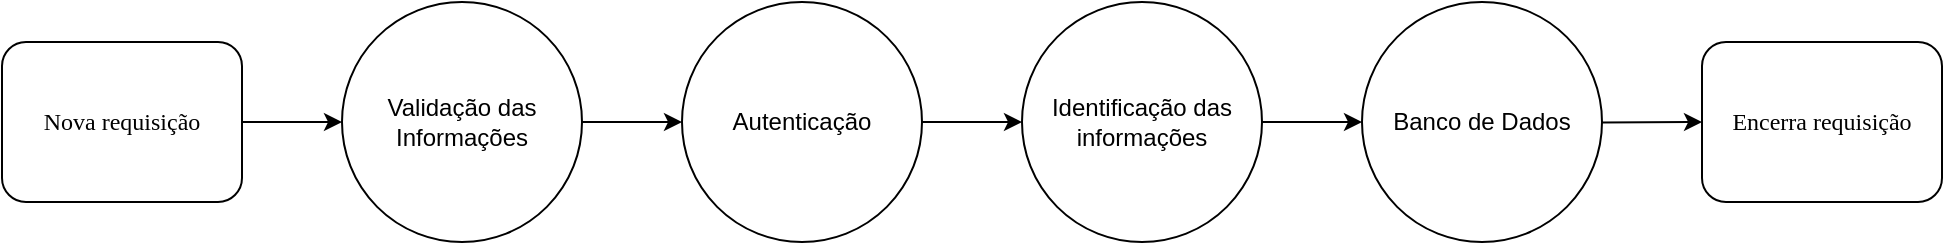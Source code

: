 <mxfile version="10.6.6" type="device"><diagram name="Geral" id="8ce9d11a-91a2-4d17-14d8-a56ed91bf033"><mxGraphModel dx="1640" dy="1767" grid="1" gridSize="10" guides="1" tooltips="1" connect="1" arrows="1" fold="1" page="1" pageScale="1" pageWidth="1169" pageHeight="827" background="#ffffff" math="0" shadow="0"><root><mxCell id="0"/><mxCell id="1" parent="0"/><mxCell id="ypXAmVg6PKUF7vityw1Z-114" value="" style="edgeStyle=none;rounded=0;orthogonalLoop=1;jettySize=auto;html=1;endArrow=classic;endFill=1;strokeColor=#000000;" edge="1" parent="1" source="ypXAmVg6PKUF7vityw1Z-110" target="ypXAmVg6PKUF7vityw1Z-111"><mxGeometry relative="1" as="geometry"/></mxCell><mxCell id="ypXAmVg6PKUF7vityw1Z-110" value="Validação das Informações" style="ellipse;whiteSpace=wrap;html=1;aspect=fixed;" vertex="1" parent="1"><mxGeometry x="269" y="-520" width="120" height="120" as="geometry"/></mxCell><mxCell id="ypXAmVg6PKUF7vityw1Z-123" value="" style="edgeStyle=none;rounded=0;orthogonalLoop=1;jettySize=auto;html=1;endArrow=classic;endFill=1;strokeColor=#000000;" edge="1" parent="1" source="ypXAmVg6PKUF7vityw1Z-111" target="ypXAmVg6PKUF7vityw1Z-121"><mxGeometry relative="1" as="geometry"/></mxCell><mxCell id="ypXAmVg6PKUF7vityw1Z-111" value="Autenticação" style="ellipse;whiteSpace=wrap;html=1;aspect=fixed;" vertex="1" parent="1"><mxGeometry x="439" y="-520" width="120" height="120" as="geometry"/></mxCell><mxCell id="ypXAmVg6PKUF7vityw1Z-125" value="" style="edgeStyle=none;rounded=0;orthogonalLoop=1;jettySize=auto;html=1;endArrow=classic;endFill=1;strokeColor=#000000;" edge="1" parent="1" source="ypXAmVg6PKUF7vityw1Z-121" target="ypXAmVg6PKUF7vityw1Z-124"><mxGeometry relative="1" as="geometry"/></mxCell><mxCell id="ypXAmVg6PKUF7vityw1Z-121" value="Identificação das informações" style="ellipse;whiteSpace=wrap;html=1;aspect=fixed;" vertex="1" parent="1"><mxGeometry x="609" y="-520" width="120" height="120" as="geometry"/></mxCell><mxCell id="ypXAmVg6PKUF7vityw1Z-137" value="" style="edgeStyle=none;rounded=0;orthogonalLoop=1;jettySize=auto;html=1;endArrow=classic;endFill=1;strokeColor=#000000;" edge="1" parent="1" source="ypXAmVg6PKUF7vityw1Z-124" target="ypXAmVg6PKUF7vityw1Z-136"><mxGeometry relative="1" as="geometry"/></mxCell><mxCell id="ypXAmVg6PKUF7vityw1Z-124" value="Banco de Dados" style="ellipse;whiteSpace=wrap;html=1;aspect=fixed;" vertex="1" parent="1"><mxGeometry x="779" y="-520" width="120" height="120" as="geometry"/></mxCell><mxCell id="ypXAmVg6PKUF7vityw1Z-135" value="" style="edgeStyle=none;rounded=0;orthogonalLoop=1;jettySize=auto;html=1;endArrow=classic;endFill=1;strokeColor=#000000;" edge="1" parent="1" source="ypXAmVg6PKUF7vityw1Z-126" target="ypXAmVg6PKUF7vityw1Z-110"><mxGeometry relative="1" as="geometry"/></mxCell><mxCell id="ypXAmVg6PKUF7vityw1Z-126" value="Nova requisição&lt;br&gt;" style="rounded=1;whiteSpace=wrap;html=1;shadow=0;labelBackgroundColor=none;strokeColor=#000000;strokeWidth=1;fillColor=#ffffff;fontFamily=Verdana;fontSize=12;fontColor=#000000;align=center;" vertex="1" parent="1"><mxGeometry x="99" y="-500" width="120" height="80" as="geometry"/></mxCell><mxCell id="ypXAmVg6PKUF7vityw1Z-136" value="Encerra requisição&lt;br&gt;" style="rounded=1;whiteSpace=wrap;html=1;shadow=0;labelBackgroundColor=none;strokeColor=#000000;strokeWidth=1;fillColor=#ffffff;fontFamily=Verdana;fontSize=12;fontColor=#000000;align=center;" vertex="1" parent="1"><mxGeometry x="949" y="-500" width="120" height="80" as="geometry"/></mxCell></root></mxGraphModel></diagram><diagram id="WIVnqsNmnTiKNctB-GhS" name="Validação"><mxGraphModel dx="1394" dy="2453" grid="1" gridSize="10" guides="1" tooltips="1" connect="1" arrows="1" fold="1" page="1" pageScale="1" pageWidth="1169" pageHeight="827" math="0" shadow="0"><root><mxCell id="oc_KiaxmXY5UpFujMkgv-0"/><mxCell id="oc_KiaxmXY5UpFujMkgv-1" parent="oc_KiaxmXY5UpFujMkgv-0"/><mxCell id="OoMRnQWUQsI5kASB44um-0" value="" style="edgeStyle=none;rounded=0;orthogonalLoop=1;jettySize=auto;html=1;endArrow=classic;endFill=1;strokeColor=#000000;" edge="1" parent="oc_KiaxmXY5UpFujMkgv-1" source="OoMRnQWUQsI5kASB44um-1" target="OoMRnQWUQsI5kASB44um-3"><mxGeometry relative="1" as="geometry"/></mxCell><mxCell id="OoMRnQWUQsI5kASB44um-1" value="Validação das Informações" style="ellipse;whiteSpace=wrap;html=1;aspect=fixed;" vertex="1" parent="oc_KiaxmXY5UpFujMkgv-1"><mxGeometry x="75" y="-1544.5" width="120" height="120" as="geometry"/></mxCell><mxCell id="OoMRnQWUQsI5kASB44um-2" value="" style="edgeStyle=none;rounded=0;orthogonalLoop=1;jettySize=auto;html=1;endArrow=classic;endFill=1;strokeColor=#000000;" edge="1" parent="oc_KiaxmXY5UpFujMkgv-1" source="OoMRnQWUQsI5kASB44um-3" target="OoMRnQWUQsI5kASB44um-6"><mxGeometry relative="1" as="geometry"/></mxCell><mxCell id="OoMRnQWUQsI5kASB44um-3" value="&lt;font face=&quot;Verdana&quot;&gt;Algum comando foi enviado?&lt;/font&gt;&lt;br&gt;" style="rhombus;whiteSpace=wrap;html=1;" vertex="1" parent="oc_KiaxmXY5UpFujMkgv-1"><mxGeometry x="245" y="-1529.5" width="160" height="90" as="geometry"/></mxCell><mxCell id="OoMRnQWUQsI5kASB44um-4" value="" style="edgeStyle=none;rounded=0;orthogonalLoop=1;jettySize=auto;html=1;endArrow=classic;endFill=1;strokeColor=#000000;" edge="1" parent="oc_KiaxmXY5UpFujMkgv-1" source="OoMRnQWUQsI5kASB44um-6" target="OoMRnQWUQsI5kASB44um-7"><mxGeometry relative="1" as="geometry"/></mxCell><mxCell id="OoMRnQWUQsI5kASB44um-5" value="" style="edgeStyle=none;rounded=0;orthogonalLoop=1;jettySize=auto;html=1;endArrow=classic;endFill=1;strokeColor=#000000;" edge="1" parent="oc_KiaxmXY5UpFujMkgv-1" source="OoMRnQWUQsI5kASB44um-6" target="OoMRnQWUQsI5kASB44um-13"><mxGeometry relative="1" as="geometry"/></mxCell><mxCell id="OoMRnQWUQsI5kASB44um-6" value="&lt;font face=&quot;Verdana&quot;&gt;É um comando&lt;br&gt;válido?&lt;/font&gt;&lt;br&gt;" style="rhombus;whiteSpace=wrap;html=1;" vertex="1" parent="oc_KiaxmXY5UpFujMkgv-1"><mxGeometry x="455" y="-1529.5" width="160" height="90" as="geometry"/></mxCell><mxCell id="OoMRnQWUQsI5kASB44um-7" value="Encerra requisição&lt;br&gt;" style="rounded=1;whiteSpace=wrap;html=1;shadow=0;labelBackgroundColor=none;strokeColor=#000000;strokeWidth=1;fillColor=#ffffff;fontFamily=Verdana;fontSize=12;fontColor=#000000;align=center;" vertex="1" parent="oc_KiaxmXY5UpFujMkgv-1"><mxGeometry x="475" y="-1400" width="120" height="80" as="geometry"/></mxCell><mxCell id="OoMRnQWUQsI5kASB44um-8" value="Autenticação" style="ellipse;whiteSpace=wrap;html=1;aspect=fixed;" vertex="1" parent="oc_KiaxmXY5UpFujMkgv-1"><mxGeometry x="885" y="-1544.5" width="120" height="120" as="geometry"/></mxCell><mxCell id="OoMRnQWUQsI5kASB44um-9" value="&lt;font face=&quot;Verdana&quot;&gt;não&lt;/font&gt;" style="text;html=1;resizable=0;points=[];autosize=1;align=left;verticalAlign=top;spacingTop=-4;" vertex="1" parent="oc_KiaxmXY5UpFujMkgv-1"><mxGeometry x="545" y="-1434.5" width="40" height="20" as="geometry"/></mxCell><mxCell id="OoMRnQWUQsI5kASB44um-10" value="&lt;font face=&quot;Verdana&quot;&gt;sim&lt;/font&gt;" style="text;html=1;resizable=0;points=[];autosize=1;align=left;verticalAlign=top;spacingTop=-4;" vertex="1" parent="oc_KiaxmXY5UpFujMkgv-1"><mxGeometry x="615" y="-1504.5" width="40" height="20" as="geometry"/></mxCell><mxCell id="OoMRnQWUQsI5kASB44um-11" value="" style="edgeStyle=none;rounded=0;orthogonalLoop=1;jettySize=auto;html=1;endArrow=classic;endFill=1;strokeColor=#000000;" edge="1" parent="oc_KiaxmXY5UpFujMkgv-1" source="OoMRnQWUQsI5kASB44um-13" target="OoMRnQWUQsI5kASB44um-8"><mxGeometry relative="1" as="geometry"/></mxCell><mxCell id="OoMRnQWUQsI5kASB44um-12" style="edgeStyle=none;rounded=0;orthogonalLoop=1;jettySize=auto;html=1;exitX=0.5;exitY=1;exitDx=0;exitDy=0;entryX=1;entryY=0.5;entryDx=0;entryDy=0;endArrow=classic;endFill=1;strokeColor=#000000;" edge="1" parent="oc_KiaxmXY5UpFujMkgv-1" source="OoMRnQWUQsI5kASB44um-13" target="OoMRnQWUQsI5kASB44um-7"><mxGeometry relative="1" as="geometry"><Array as="points"><mxPoint x="746" y="-1359.5"/></Array></mxGeometry></mxCell><mxCell id="OoMRnQWUQsI5kASB44um-13" value="&lt;font face=&quot;Verdana&quot;&gt;Alguma informação&lt;br&gt;&amp;nbsp;foi enviada?&lt;/font&gt;&lt;br&gt;" style="rhombus;whiteSpace=wrap;html=1;" vertex="1" parent="oc_KiaxmXY5UpFujMkgv-1"><mxGeometry x="665" y="-1529.5" width="160" height="90" as="geometry"/></mxCell><mxCell id="OoMRnQWUQsI5kASB44um-14" value="&lt;font face=&quot;Verdana&quot;&gt;sim&lt;/font&gt;" style="text;html=1;resizable=0;points=[];autosize=1;align=left;verticalAlign=top;spacingTop=-4;" vertex="1" parent="oc_KiaxmXY5UpFujMkgv-1"><mxGeometry x="825" y="-1504.5" width="40" height="20" as="geometry"/></mxCell><mxCell id="OoMRnQWUQsI5kASB44um-15" value="&lt;font face=&quot;Verdana&quot;&gt;não&lt;/font&gt;" style="text;html=1;resizable=0;points=[];autosize=1;align=left;verticalAlign=top;spacingTop=-4;" vertex="1" parent="oc_KiaxmXY5UpFujMkgv-1"><mxGeometry x="755" y="-1434.5" width="40" height="20" as="geometry"/></mxCell></root></mxGraphModel></diagram><diagram id="FGzUvw4dA5WbgHWb3cND" name="Autenticação"><mxGraphModel dx="1394" dy="1626" grid="1" gridSize="10" guides="1" tooltips="1" connect="1" arrows="1" fold="1" page="1" pageScale="1" pageWidth="1169" pageHeight="827" math="0" shadow="0"><root><mxCell id="j8kSE9FUOW11glA11n07-0"/><mxCell id="j8kSE9FUOW11glA11n07-1" parent="j8kSE9FUOW11glA11n07-0"/><mxCell id="dl1ACcGQO742FjC6ywiL-0" value="" style="edgeStyle=none;rounded=0;orthogonalLoop=1;jettySize=auto;html=1;endArrow=classic;endFill=1;strokeColor=#000000;" edge="1" parent="j8kSE9FUOW11glA11n07-1" source="dl1ACcGQO742FjC6ywiL-1" target="dl1ACcGQO742FjC6ywiL-3"><mxGeometry relative="1" as="geometry"/></mxCell><mxCell id="dl1ACcGQO742FjC6ywiL-1" value="Autenticação" style="ellipse;whiteSpace=wrap;html=1;aspect=fixed;" vertex="1" parent="j8kSE9FUOW11glA11n07-1"><mxGeometry x="70" y="-760" width="120" height="120" as="geometry"/></mxCell><mxCell id="dl1ACcGQO742FjC6ywiL-2" value="" style="edgeStyle=none;rounded=0;orthogonalLoop=1;jettySize=auto;html=1;endArrow=classic;endFill=1;strokeColor=#000000;" edge="1" parent="j8kSE9FUOW11glA11n07-1" source="dl1ACcGQO742FjC6ywiL-3" target="dl1ACcGQO742FjC6ywiL-6"><mxGeometry relative="1" as="geometry"/></mxCell><mxCell id="dl1ACcGQO742FjC6ywiL-3" value="&lt;font face=&quot;Verdana&quot;&gt;Verificação de token&lt;/font&gt;" style="rounded=0;whiteSpace=wrap;html=1;" vertex="1" parent="j8kSE9FUOW11glA11n07-1"><mxGeometry x="250" y="-730" width="120" height="60" as="geometry"/></mxCell><mxCell id="dl1ACcGQO742FjC6ywiL-4" value="" style="edgeStyle=none;rounded=0;orthogonalLoop=1;jettySize=auto;html=1;endArrow=classic;endFill=1;strokeColor=#000000;" edge="1" parent="j8kSE9FUOW11glA11n07-1" source="dl1ACcGQO742FjC6ywiL-6" target="dl1ACcGQO742FjC6ywiL-7"><mxGeometry relative="1" as="geometry"/></mxCell><mxCell id="dl1ACcGQO742FjC6ywiL-5" value="" style="edgeStyle=none;rounded=0;orthogonalLoop=1;jettySize=auto;html=1;endArrow=classic;endFill=1;strokeColor=#000000;" edge="1" parent="j8kSE9FUOW11glA11n07-1" source="dl1ACcGQO742FjC6ywiL-6" target="dl1ACcGQO742FjC6ywiL-13"><mxGeometry relative="1" as="geometry"/></mxCell><mxCell id="dl1ACcGQO742FjC6ywiL-6" value="&lt;font face=&quot;Verdana&quot;&gt;O token é válido?&lt;/font&gt;&lt;br&gt;" style="rhombus;whiteSpace=wrap;html=1;" vertex="1" parent="j8kSE9FUOW11glA11n07-1"><mxGeometry x="430" y="-745" width="160" height="90" as="geometry"/></mxCell><mxCell id="dl1ACcGQO742FjC6ywiL-7" value="Encerra requisição&lt;br&gt;" style="rounded=1;whiteSpace=wrap;html=1;shadow=0;labelBackgroundColor=none;strokeColor=#000000;strokeWidth=1;fillColor=#ffffff;fontFamily=Verdana;fontSize=12;fontColor=#000000;align=center;" vertex="1" parent="j8kSE9FUOW11glA11n07-1"><mxGeometry x="450" y="-610" width="120" height="80" as="geometry"/></mxCell><mxCell id="dl1ACcGQO742FjC6ywiL-8" value="Identificação das informações" style="ellipse;whiteSpace=wrap;html=1;aspect=fixed;" vertex="1" parent="j8kSE9FUOW11glA11n07-1"><mxGeometry x="870" y="-760" width="120" height="120" as="geometry"/></mxCell><mxCell id="dl1ACcGQO742FjC6ywiL-9" value="&lt;font face=&quot;Verdana&quot;&gt;não&lt;/font&gt;" style="text;html=1;resizable=0;points=[];autosize=1;align=left;verticalAlign=top;spacingTop=-4;" vertex="1" parent="j8kSE9FUOW11glA11n07-1"><mxGeometry x="519.5" y="-650" width="40" height="20" as="geometry"/></mxCell><mxCell id="dl1ACcGQO742FjC6ywiL-10" value="&lt;font face=&quot;Verdana&quot;&gt;sim&lt;/font&gt;" style="text;html=1;resizable=0;points=[];autosize=1;align=left;verticalAlign=top;spacingTop=-4;" vertex="1" parent="j8kSE9FUOW11glA11n07-1"><mxGeometry x="590" y="-720" width="40" height="20" as="geometry"/></mxCell><mxCell id="dl1ACcGQO742FjC6ywiL-11" style="edgeStyle=none;rounded=0;orthogonalLoop=1;jettySize=auto;html=1;exitX=0.5;exitY=1;exitDx=0;exitDy=0;entryX=1;entryY=0.5;entryDx=0;entryDy=0;endArrow=classic;endFill=1;strokeColor=#000000;" edge="1" parent="j8kSE9FUOW11glA11n07-1" source="dl1ACcGQO742FjC6ywiL-13" target="dl1ACcGQO742FjC6ywiL-7"><mxGeometry relative="1" as="geometry"><Array as="points"><mxPoint x="730" y="-570"/></Array></mxGeometry></mxCell><mxCell id="dl1ACcGQO742FjC6ywiL-12" value="" style="edgeStyle=none;rounded=0;orthogonalLoop=1;jettySize=auto;html=1;endArrow=classic;endFill=1;strokeColor=#000000;" edge="1" parent="j8kSE9FUOW11glA11n07-1" source="dl1ACcGQO742FjC6ywiL-13" target="dl1ACcGQO742FjC6ywiL-8"><mxGeometry relative="1" as="geometry"/></mxCell><mxCell id="dl1ACcGQO742FjC6ywiL-13" value="&lt;font face=&quot;Verdana&quot;&gt;Atingiu o limite&lt;br&gt;&amp;nbsp;de envios?&lt;/font&gt;&lt;br&gt;" style="rhombus;whiteSpace=wrap;html=1;" vertex="1" parent="j8kSE9FUOW11glA11n07-1"><mxGeometry x="650" y="-745" width="160" height="90" as="geometry"/></mxCell><mxCell id="dl1ACcGQO742FjC6ywiL-14" value="&lt;font face=&quot;Verdana&quot;&gt;sim&lt;/font&gt;" style="text;html=1;resizable=0;points=[];autosize=1;align=left;verticalAlign=top;spacingTop=-4;" vertex="1" parent="j8kSE9FUOW11glA11n07-1"><mxGeometry x="740" y="-650" width="40" height="20" as="geometry"/></mxCell><mxCell id="dl1ACcGQO742FjC6ywiL-15" value="&lt;font face=&quot;Verdana&quot;&gt;não&lt;/font&gt;" style="text;html=1;resizable=0;points=[];autosize=1;align=left;verticalAlign=top;spacingTop=-4;" vertex="1" parent="j8kSE9FUOW11glA11n07-1"><mxGeometry x="810" y="-720" width="40" height="20" as="geometry"/></mxCell></root></mxGraphModel></diagram><diagram id="LoLE-poSyrJ2MKkdmrNi" name="Identificação"><mxGraphModel dx="1394" dy="1626" grid="1" gridSize="10" guides="1" tooltips="1" connect="1" arrows="1" fold="1" page="1" pageScale="1" pageWidth="1169" pageHeight="827" math="0" shadow="0"><root><mxCell id="fMPjJiZ0jBFKtlKIZNR3-0"/><mxCell id="fMPjJiZ0jBFKtlKIZNR3-1" parent="fMPjJiZ0jBFKtlKIZNR3-0"/><mxCell id="aQ52IWETWdyZY9zxHySo-0" value="" style="edgeStyle=none;rounded=0;orthogonalLoop=1;jettySize=auto;html=1;endArrow=classic;endFill=1;strokeColor=#000000;" edge="1" parent="fMPjJiZ0jBFKtlKIZNR3-1" source="aQ52IWETWdyZY9zxHySo-1"><mxGeometry relative="1" as="geometry"><mxPoint x="250" y="-709.5" as="targetPoint"/></mxGeometry></mxCell><mxCell id="aQ52IWETWdyZY9zxHySo-1" value="Identificação das informações" style="ellipse;whiteSpace=wrap;html=1;aspect=fixed;" vertex="1" parent="fMPjJiZ0jBFKtlKIZNR3-1"><mxGeometry x="60" y="-769.5" width="120" height="120" as="geometry"/></mxCell><mxCell id="aQ52IWETWdyZY9zxHySo-2" value="" style="edgeStyle=none;rounded=0;orthogonalLoop=1;jettySize=auto;html=1;endArrow=classic;endFill=1;strokeColor=#000000;" edge="1" parent="fMPjJiZ0jBFKtlKIZNR3-1" source="aQ52IWETWdyZY9zxHySo-3" target="aQ52IWETWdyZY9zxHySo-5"><mxGeometry relative="1" as="geometry"/></mxCell><mxCell id="aQ52IWETWdyZY9zxHySo-3" value="&lt;font face=&quot;Verdana&quot;&gt;Recebe nova informação da requisição&lt;/font&gt;" style="rounded=0;whiteSpace=wrap;html=1;" vertex="1" parent="fMPjJiZ0jBFKtlKIZNR3-1"><mxGeometry x="250" y="-740" width="120" height="60" as="geometry"/></mxCell><mxCell id="aQ52IWETWdyZY9zxHySo-4" value="" style="edgeStyle=none;rounded=0;orthogonalLoop=1;jettySize=auto;html=1;endArrow=classic;endFill=1;strokeColor=#000000;" edge="1" parent="fMPjJiZ0jBFKtlKIZNR3-1" source="aQ52IWETWdyZY9zxHySo-5" target="aQ52IWETWdyZY9zxHySo-6"><mxGeometry relative="1" as="geometry"/></mxCell><mxCell id="aQ52IWETWdyZY9zxHySo-5" value="&lt;font face=&quot;Verdana&quot;&gt;Identificação do tipo da variável&lt;/font&gt;" style="rounded=0;whiteSpace=wrap;html=1;" vertex="1" parent="fMPjJiZ0jBFKtlKIZNR3-1"><mxGeometry x="440" y="-740" width="120" height="60" as="geometry"/></mxCell><mxCell id="aQ52IWETWdyZY9zxHySo-6" value="Banco de Dados" style="ellipse;whiteSpace=wrap;html=1;aspect=fixed;" vertex="1" parent="fMPjJiZ0jBFKtlKIZNR3-1"><mxGeometry x="640" y="-770" width="120" height="120" as="geometry"/></mxCell></root></mxGraphModel></diagram><diagram id="UjyVE2yLAQ45vFG6Izwg" name="Banco de Dados"><mxGraphModel dx="1394" dy="799" grid="1" gridSize="10" guides="1" tooltips="1" connect="1" arrows="1" fold="1" page="1" pageScale="1" pageWidth="1169" pageHeight="827" math="0" shadow="0"><root><mxCell id="UDHBHnQgcCA4gFVcfa9f-0"/><mxCell id="UDHBHnQgcCA4gFVcfa9f-1" parent="UDHBHnQgcCA4gFVcfa9f-0"/><mxCell id="AFLU0wQ22u_ciKOShOsC-0" value="" style="edgeStyle=none;rounded=0;orthogonalLoop=1;jettySize=auto;html=1;endArrow=classic;endFill=1;strokeColor=#000000;" edge="1" parent="UDHBHnQgcCA4gFVcfa9f-1" source="AFLU0wQ22u_ciKOShOsC-2" target="AFLU0wQ22u_ciKOShOsC-5"><mxGeometry relative="1" as="geometry"/></mxCell><mxCell id="AFLU0wQ22u_ciKOShOsC-1" value="" style="edgeStyle=none;rounded=0;orthogonalLoop=1;jettySize=auto;html=1;endArrow=classic;endFill=1;strokeColor=#000000;" edge="1" parent="UDHBHnQgcCA4gFVcfa9f-1" source="AFLU0wQ22u_ciKOShOsC-2" target="AFLU0wQ22u_ciKOShOsC-7"><mxGeometry relative="1" as="geometry"/></mxCell><mxCell id="AFLU0wQ22u_ciKOShOsC-2" value="&lt;font face=&quot;Verdana&quot;&gt;A variável já é cadastrada?&lt;/font&gt;&lt;br&gt;" style="rhombus;whiteSpace=wrap;html=1;" vertex="1" parent="UDHBHnQgcCA4gFVcfa9f-1"><mxGeometry x="214" y="90" width="160" height="90" as="geometry"/></mxCell><mxCell id="AFLU0wQ22u_ciKOShOsC-3" value="&lt;font face=&quot;Verdana&quot;&gt;não&lt;/font&gt;" style="text;html=1;resizable=0;points=[];autosize=1;align=left;verticalAlign=top;spacingTop=-4;" vertex="1" parent="UDHBHnQgcCA4gFVcfa9f-1"><mxGeometry x="374" y="115" width="40" height="20" as="geometry"/></mxCell><mxCell id="AFLU0wQ22u_ciKOShOsC-4" value="" style="edgeStyle=none;rounded=0;orthogonalLoop=1;jettySize=auto;html=1;endArrow=classic;endFill=1;strokeColor=#000000;" edge="1" parent="UDHBHnQgcCA4gFVcfa9f-1" source="AFLU0wQ22u_ciKOShOsC-5" target="AFLU0wQ22u_ciKOShOsC-9"><mxGeometry relative="1" as="geometry"/></mxCell><mxCell id="AFLU0wQ22u_ciKOShOsC-5" value="&lt;font face=&quot;Verdana&quot;&gt;Cadastro de variável&lt;/font&gt;" style="rounded=0;whiteSpace=wrap;html=1;" vertex="1" parent="UDHBHnQgcCA4gFVcfa9f-1"><mxGeometry x="434" y="105" width="120" height="60" as="geometry"/></mxCell><mxCell id="AFLU0wQ22u_ciKOShOsC-6" style="edgeStyle=none;rounded=0;orthogonalLoop=1;jettySize=auto;html=1;exitX=1;exitY=0.5;exitDx=0;exitDy=0;entryX=0.5;entryY=1;entryDx=0;entryDy=0;endArrow=classic;endFill=1;strokeColor=#000000;" edge="1" parent="UDHBHnQgcCA4gFVcfa9f-1" source="AFLU0wQ22u_ciKOShOsC-7" target="AFLU0wQ22u_ciKOShOsC-9"><mxGeometry relative="1" as="geometry"><Array as="points"><mxPoint x="684" y="275"/></Array></mxGeometry></mxCell><mxCell id="AFLU0wQ22u_ciKOShOsC-7" value="&lt;font face=&quot;Verdana&quot;&gt;Foi enviada com&lt;br&gt;&amp;nbsp;a formatação certa&lt;br&gt;para seu tipo?&lt;/font&gt;&lt;br&gt;" style="rhombus;whiteSpace=wrap;html=1;" vertex="1" parent="UDHBHnQgcCA4gFVcfa9f-1"><mxGeometry x="214" y="230" width="160" height="90" as="geometry"/></mxCell><mxCell id="AFLU0wQ22u_ciKOShOsC-8" value="" style="edgeStyle=none;rounded=0;orthogonalLoop=1;jettySize=auto;html=1;endArrow=classic;endFill=1;strokeColor=#000000;" edge="1" parent="UDHBHnQgcCA4gFVcfa9f-1" source="AFLU0wQ22u_ciKOShOsC-9" target="AFLU0wQ22u_ciKOShOsC-13"><mxGeometry relative="1" as="geometry"/></mxCell><mxCell id="AFLU0wQ22u_ciKOShOsC-9" value="Insere a informação no banco" style="rounded=0;whiteSpace=wrap;html=1;" vertex="1" parent="UDHBHnQgcCA4gFVcfa9f-1"><mxGeometry x="624" y="105" width="120" height="60" as="geometry"/></mxCell><mxCell id="AFLU0wQ22u_ciKOShOsC-10" value="&lt;font face=&quot;Verdana&quot;&gt;sim&lt;/font&gt;" style="text;html=1;resizable=0;points=[];autosize=1;align=left;verticalAlign=top;spacingTop=-4;" vertex="1" parent="UDHBHnQgcCA4gFVcfa9f-1"><mxGeometry x="304" y="185" width="40" height="20" as="geometry"/></mxCell><mxCell id="AFLU0wQ22u_ciKOShOsC-11" value="" style="edgeStyle=none;rounded=0;orthogonalLoop=1;jettySize=auto;html=1;endArrow=classic;endFill=1;strokeColor=#000000;" edge="1" parent="UDHBHnQgcCA4gFVcfa9f-1" source="AFLU0wQ22u_ciKOShOsC-13" target="AFLU0wQ22u_ciKOShOsC-18"><mxGeometry relative="1" as="geometry"/></mxCell><mxCell id="AFLU0wQ22u_ciKOShOsC-12" value="" style="edgeStyle=none;rounded=0;orthogonalLoop=1;jettySize=auto;html=1;endArrow=classic;endFill=1;strokeColor=#000000;" edge="1" parent="UDHBHnQgcCA4gFVcfa9f-1" source="AFLU0wQ22u_ciKOShOsC-13" target="AFLU0wQ22u_ciKOShOsC-19"><mxGeometry relative="1" as="geometry"/></mxCell><mxCell id="AFLU0wQ22u_ciKOShOsC-13" value="&lt;font face=&quot;Verdana&quot;&gt;Existem mais informações?&lt;/font&gt;" style="rhombus;whiteSpace=wrap;html=1;" vertex="1" parent="UDHBHnQgcCA4gFVcfa9f-1"><mxGeometry x="804" y="90" width="160" height="90" as="geometry"/></mxCell><mxCell id="AFLU0wQ22u_ciKOShOsC-14" value="&lt;font face=&quot;Verdana&quot;&gt;não&lt;/font&gt;" style="text;html=1;resizable=0;points=[];autosize=1;align=left;verticalAlign=top;spacingTop=-4;" vertex="1" parent="UDHBHnQgcCA4gFVcfa9f-1"><mxGeometry x="894" y="180" width="40" height="20" as="geometry"/></mxCell><mxCell id="AFLU0wQ22u_ciKOShOsC-15" value="&lt;font face=&quot;Verdana&quot;&gt;sim&lt;/font&gt;" style="text;html=1;resizable=0;points=[];autosize=1;align=left;verticalAlign=top;spacingTop=-4;" vertex="1" parent="UDHBHnQgcCA4gFVcfa9f-1"><mxGeometry x="964" y="115" width="40" height="20" as="geometry"/></mxCell><mxCell id="AFLU0wQ22u_ciKOShOsC-16" value="" style="edgeStyle=none;rounded=0;orthogonalLoop=1;jettySize=auto;html=1;endArrow=classic;endFill=1;strokeColor=#000000;" edge="1" parent="UDHBHnQgcCA4gFVcfa9f-1" source="AFLU0wQ22u_ciKOShOsC-17" target="AFLU0wQ22u_ciKOShOsC-2"><mxGeometry relative="1" as="geometry"/></mxCell><mxCell id="AFLU0wQ22u_ciKOShOsC-17" value="Banco de Dados" style="ellipse;whiteSpace=wrap;html=1;aspect=fixed;" vertex="1" parent="UDHBHnQgcCA4gFVcfa9f-1"><mxGeometry x="24" y="75" width="120" height="120" as="geometry"/></mxCell><mxCell id="AFLU0wQ22u_ciKOShOsC-18" value="Identificação das informações" style="ellipse;whiteSpace=wrap;html=1;aspect=fixed;" vertex="1" parent="UDHBHnQgcCA4gFVcfa9f-1"><mxGeometry x="1024" y="75" width="120" height="120" as="geometry"/></mxCell><mxCell id="AFLU0wQ22u_ciKOShOsC-19" value="Encerra requisição&lt;br&gt;" style="rounded=1;whiteSpace=wrap;html=1;shadow=0;labelBackgroundColor=none;strokeColor=#000000;strokeWidth=1;fillColor=#ffffff;fontFamily=Verdana;fontSize=12;fontColor=#000000;align=center;" vertex="1" parent="UDHBHnQgcCA4gFVcfa9f-1"><mxGeometry x="824" y="220" width="120" height="80" as="geometry"/></mxCell></root></mxGraphModel></diagram></mxfile>